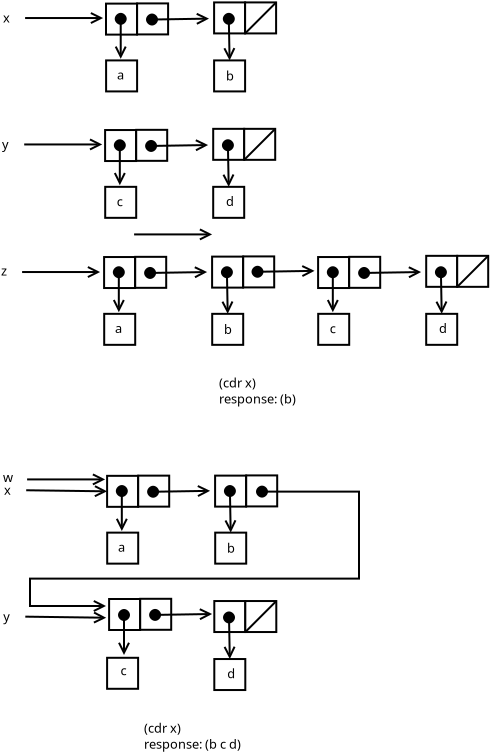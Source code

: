 <?xml version="1.0" encoding="UTF-8"?>
<dia:diagram xmlns:dia="http://www.lysator.liu.se/~alla/dia/">
  <dia:layer name="Background" visible="true" active="true">
    <dia:object type="Standard - Box" version="0" id="O0">
      <dia:attribute name="obj_pos">
        <dia:point val="16.155,41.259"/>
      </dia:attribute>
      <dia:attribute name="obj_bb">
        <dia:rectangle val="16.105,41.209;17.755,42.859"/>
      </dia:attribute>
      <dia:attribute name="elem_corner">
        <dia:point val="16.155,41.259"/>
      </dia:attribute>
      <dia:attribute name="elem_width">
        <dia:real val="1.55"/>
      </dia:attribute>
      <dia:attribute name="elem_height">
        <dia:real val="1.55"/>
      </dia:attribute>
      <dia:attribute name="border_width">
        <dia:real val="0.1"/>
      </dia:attribute>
      <dia:attribute name="show_background">
        <dia:boolean val="true"/>
      </dia:attribute>
    </dia:object>
    <dia:group>
      <dia:object type="Standard - Box" version="0" id="O1">
        <dia:attribute name="obj_pos">
          <dia:point val="21.555,32.15"/>
        </dia:attribute>
        <dia:attribute name="obj_bb">
          <dia:rectangle val="21.505,32.1;23.155,33.75"/>
        </dia:attribute>
        <dia:attribute name="elem_corner">
          <dia:point val="21.555,32.15"/>
        </dia:attribute>
        <dia:attribute name="elem_width">
          <dia:real val="1.55"/>
        </dia:attribute>
        <dia:attribute name="elem_height">
          <dia:real val="1.55"/>
        </dia:attribute>
        <dia:attribute name="border_width">
          <dia:real val="0.1"/>
        </dia:attribute>
        <dia:attribute name="show_background">
          <dia:boolean val="true"/>
        </dia:attribute>
      </dia:object>
      <dia:object type="Standard - Box" version="0" id="O2">
        <dia:attribute name="obj_pos">
          <dia:point val="23.11,32.14"/>
        </dia:attribute>
        <dia:attribute name="obj_bb">
          <dia:rectangle val="23.06,32.09;24.71,33.74"/>
        </dia:attribute>
        <dia:attribute name="elem_corner">
          <dia:point val="23.11,32.14"/>
        </dia:attribute>
        <dia:attribute name="elem_width">
          <dia:real val="1.55"/>
        </dia:attribute>
        <dia:attribute name="elem_height">
          <dia:real val="1.55"/>
        </dia:attribute>
        <dia:attribute name="border_width">
          <dia:real val="0.1"/>
        </dia:attribute>
        <dia:attribute name="show_background">
          <dia:boolean val="true"/>
        </dia:attribute>
      </dia:object>
    </dia:group>
    <dia:group>
      <dia:object type="Standard - Box" version="0" id="O3">
        <dia:attribute name="obj_pos">
          <dia:point val="21.405,21.2"/>
        </dia:attribute>
        <dia:attribute name="obj_bb">
          <dia:rectangle val="21.355,21.15;23.005,22.8"/>
        </dia:attribute>
        <dia:attribute name="elem_corner">
          <dia:point val="21.405,21.2"/>
        </dia:attribute>
        <dia:attribute name="elem_width">
          <dia:real val="1.55"/>
        </dia:attribute>
        <dia:attribute name="elem_height">
          <dia:real val="1.55"/>
        </dia:attribute>
        <dia:attribute name="border_width">
          <dia:real val="0.1"/>
        </dia:attribute>
        <dia:attribute name="show_background">
          <dia:boolean val="true"/>
        </dia:attribute>
      </dia:object>
      <dia:object type="Standard - Box" version="0" id="O4">
        <dia:attribute name="obj_pos">
          <dia:point val="22.96,21.19"/>
        </dia:attribute>
        <dia:attribute name="obj_bb">
          <dia:rectangle val="22.91,21.14;24.56,22.79"/>
        </dia:attribute>
        <dia:attribute name="elem_corner">
          <dia:point val="22.96,21.19"/>
        </dia:attribute>
        <dia:attribute name="elem_width">
          <dia:real val="1.55"/>
        </dia:attribute>
        <dia:attribute name="elem_height">
          <dia:real val="1.55"/>
        </dia:attribute>
        <dia:attribute name="border_width">
          <dia:real val="0.1"/>
        </dia:attribute>
        <dia:attribute name="show_background">
          <dia:boolean val="true"/>
        </dia:attribute>
      </dia:object>
    </dia:group>
    <dia:group>
      <dia:object type="Standard - Box" version="0" id="O5">
        <dia:attribute name="obj_pos">
          <dia:point val="16.1,8.55"/>
        </dia:attribute>
        <dia:attribute name="obj_bb">
          <dia:rectangle val="16.05,8.5;17.7,10.15"/>
        </dia:attribute>
        <dia:attribute name="elem_corner">
          <dia:point val="16.1,8.55"/>
        </dia:attribute>
        <dia:attribute name="elem_width">
          <dia:real val="1.55"/>
        </dia:attribute>
        <dia:attribute name="elem_height">
          <dia:real val="1.55"/>
        </dia:attribute>
        <dia:attribute name="border_width">
          <dia:real val="0.1"/>
        </dia:attribute>
        <dia:attribute name="show_background">
          <dia:boolean val="true"/>
        </dia:attribute>
      </dia:object>
      <dia:object type="Standard - Box" version="0" id="O6">
        <dia:attribute name="obj_pos">
          <dia:point val="17.655,8.54"/>
        </dia:attribute>
        <dia:attribute name="obj_bb">
          <dia:rectangle val="17.605,8.49;19.255,10.14"/>
        </dia:attribute>
        <dia:attribute name="elem_corner">
          <dia:point val="17.655,8.54"/>
        </dia:attribute>
        <dia:attribute name="elem_width">
          <dia:real val="1.55"/>
        </dia:attribute>
        <dia:attribute name="elem_height">
          <dia:real val="1.55"/>
        </dia:attribute>
        <dia:attribute name="border_width">
          <dia:real val="0.1"/>
        </dia:attribute>
        <dia:attribute name="show_background">
          <dia:boolean val="true"/>
        </dia:attribute>
      </dia:object>
    </dia:group>
    <dia:group>
      <dia:object type="Standard - Box" version="0" id="O7">
        <dia:attribute name="obj_pos">
          <dia:point val="21.505,8.49"/>
        </dia:attribute>
        <dia:attribute name="obj_bb">
          <dia:rectangle val="21.455,8.44;23.105,10.09"/>
        </dia:attribute>
        <dia:attribute name="elem_corner">
          <dia:point val="21.505,8.49"/>
        </dia:attribute>
        <dia:attribute name="elem_width">
          <dia:real val="1.55"/>
        </dia:attribute>
        <dia:attribute name="elem_height">
          <dia:real val="1.55"/>
        </dia:attribute>
        <dia:attribute name="border_width">
          <dia:real val="0.1"/>
        </dia:attribute>
        <dia:attribute name="show_background">
          <dia:boolean val="true"/>
        </dia:attribute>
      </dia:object>
      <dia:object type="Standard - Box" version="0" id="O8">
        <dia:attribute name="obj_pos">
          <dia:point val="23.055,8.49"/>
        </dia:attribute>
        <dia:attribute name="obj_bb">
          <dia:rectangle val="23.005,8.44;24.655,10.09"/>
        </dia:attribute>
        <dia:attribute name="elem_corner">
          <dia:point val="23.055,8.49"/>
        </dia:attribute>
        <dia:attribute name="elem_width">
          <dia:real val="1.55"/>
        </dia:attribute>
        <dia:attribute name="elem_height">
          <dia:real val="1.55"/>
        </dia:attribute>
        <dia:attribute name="border_width">
          <dia:real val="0.1"/>
        </dia:attribute>
        <dia:attribute name="show_background">
          <dia:boolean val="true"/>
        </dia:attribute>
      </dia:object>
      <dia:object type="Standard - Line" version="0" id="O9">
        <dia:attribute name="obj_pos">
          <dia:point val="23.055,10.04"/>
        </dia:attribute>
        <dia:attribute name="obj_bb">
          <dia:rectangle val="22.984,8.419;24.676,10.111"/>
        </dia:attribute>
        <dia:attribute name="conn_endpoints">
          <dia:point val="23.055,10.04"/>
          <dia:point val="24.605,8.49"/>
        </dia:attribute>
        <dia:attribute name="numcp">
          <dia:int val="1"/>
        </dia:attribute>
        <dia:attribute name="line_width">
          <dia:real val="0.1"/>
        </dia:attribute>
        <dia:connections>
          <dia:connection handle="0" to="O7" connection="7"/>
          <dia:connection handle="1" to="O8" connection="2"/>
        </dia:connections>
      </dia:object>
    </dia:group>
    <dia:object type="Standard - Line" version="0" id="O10">
      <dia:attribute name="obj_pos">
        <dia:point val="12.055,9.271"/>
      </dia:attribute>
      <dia:attribute name="obj_bb">
        <dia:rectangle val="12.005,8.94;16.067,9.602"/>
      </dia:attribute>
      <dia:attribute name="conn_endpoints">
        <dia:point val="12.055,9.271"/>
        <dia:point val="15.955,9.271"/>
      </dia:attribute>
      <dia:attribute name="numcp">
        <dia:int val="1"/>
      </dia:attribute>
      <dia:attribute name="line_width">
        <dia:real val="0.1"/>
      </dia:attribute>
      <dia:attribute name="end_arrow">
        <dia:enum val="1"/>
      </dia:attribute>
      <dia:attribute name="end_arrow_length">
        <dia:real val="0.5"/>
      </dia:attribute>
      <dia:attribute name="end_arrow_width">
        <dia:real val="0.5"/>
      </dia:attribute>
    </dia:object>
    <dia:object type="Standard - Text" version="1" id="O11">
      <dia:attribute name="obj_pos">
        <dia:point val="10.95,9.5"/>
      </dia:attribute>
      <dia:attribute name="obj_bb">
        <dia:rectangle val="10.95,8.905;11.33,9.65"/>
      </dia:attribute>
      <dia:attribute name="text">
        <dia:composite type="text">
          <dia:attribute name="string">
            <dia:string>#x#</dia:string>
          </dia:attribute>
          <dia:attribute name="font">
            <dia:font family="sans" style="0" name="Helvetica"/>
          </dia:attribute>
          <dia:attribute name="height">
            <dia:real val="0.8"/>
          </dia:attribute>
          <dia:attribute name="pos">
            <dia:point val="10.95,9.5"/>
          </dia:attribute>
          <dia:attribute name="color">
            <dia:color val="#000000"/>
          </dia:attribute>
          <dia:attribute name="alignment">
            <dia:enum val="0"/>
          </dia:attribute>
        </dia:composite>
      </dia:attribute>
      <dia:attribute name="valign">
        <dia:enum val="3"/>
      </dia:attribute>
    </dia:object>
    <dia:object type="Standard - Line" version="0" id="O12">
      <dia:attribute name="obj_pos">
        <dia:point val="18.15,9.35"/>
      </dia:attribute>
      <dia:attribute name="obj_bb">
        <dia:rectangle val="18.079,8.978;21.362,9.667"/>
      </dia:attribute>
      <dia:attribute name="conn_endpoints">
        <dia:point val="18.15,9.35"/>
        <dia:point val="21.25,9.3"/>
      </dia:attribute>
      <dia:attribute name="numcp">
        <dia:int val="1"/>
      </dia:attribute>
      <dia:attribute name="line_width">
        <dia:real val="0.1"/>
      </dia:attribute>
      <dia:attribute name="start_arrow">
        <dia:enum val="8"/>
      </dia:attribute>
      <dia:attribute name="start_arrow_length">
        <dia:real val="0.5"/>
      </dia:attribute>
      <dia:attribute name="start_arrow_width">
        <dia:real val="0.5"/>
      </dia:attribute>
      <dia:attribute name="end_arrow">
        <dia:enum val="1"/>
      </dia:attribute>
      <dia:attribute name="end_arrow_length">
        <dia:real val="0.5"/>
      </dia:attribute>
      <dia:attribute name="end_arrow_width">
        <dia:real val="0.5"/>
      </dia:attribute>
    </dia:object>
    <dia:object type="Standard - Box" version="0" id="O13">
      <dia:attribute name="obj_pos">
        <dia:point val="21.505,11.39"/>
      </dia:attribute>
      <dia:attribute name="obj_bb">
        <dia:rectangle val="21.455,11.34;23.105,12.99"/>
      </dia:attribute>
      <dia:attribute name="elem_corner">
        <dia:point val="21.505,11.39"/>
      </dia:attribute>
      <dia:attribute name="elem_width">
        <dia:real val="1.55"/>
      </dia:attribute>
      <dia:attribute name="elem_height">
        <dia:real val="1.55"/>
      </dia:attribute>
      <dia:attribute name="border_width">
        <dia:real val="0.1"/>
      </dia:attribute>
      <dia:attribute name="show_background">
        <dia:boolean val="true"/>
      </dia:attribute>
    </dia:object>
    <dia:object type="Standard - Line" version="0" id="O14">
      <dia:attribute name="obj_pos">
        <dia:point val="22.236,9.061"/>
      </dia:attribute>
      <dia:attribute name="obj_bb">
        <dia:rectangle val="21.92,8.99;22.6,11.502"/>
      </dia:attribute>
      <dia:attribute name="conn_endpoints">
        <dia:point val="22.236,9.061"/>
        <dia:point val="22.28,11.39"/>
      </dia:attribute>
      <dia:attribute name="numcp">
        <dia:int val="1"/>
      </dia:attribute>
      <dia:attribute name="line_width">
        <dia:real val="0.1"/>
      </dia:attribute>
      <dia:attribute name="start_arrow">
        <dia:enum val="8"/>
      </dia:attribute>
      <dia:attribute name="start_arrow_length">
        <dia:real val="0.5"/>
      </dia:attribute>
      <dia:attribute name="start_arrow_width">
        <dia:real val="0.5"/>
      </dia:attribute>
      <dia:attribute name="end_arrow">
        <dia:enum val="1"/>
      </dia:attribute>
      <dia:attribute name="end_arrow_length">
        <dia:real val="0.5"/>
      </dia:attribute>
      <dia:attribute name="end_arrow_width">
        <dia:real val="0.5"/>
      </dia:attribute>
      <dia:connections>
        <dia:connection handle="1" to="O13" connection="1"/>
      </dia:connections>
    </dia:object>
    <dia:object type="Standard - Text" version="1" id="O15">
      <dia:attribute name="obj_pos">
        <dia:point val="22.1,12.4"/>
      </dia:attribute>
      <dia:attribute name="obj_bb">
        <dia:rectangle val="22.1,11.805;22.508,12.55"/>
      </dia:attribute>
      <dia:attribute name="text">
        <dia:composite type="text">
          <dia:attribute name="string">
            <dia:string>#b#</dia:string>
          </dia:attribute>
          <dia:attribute name="font">
            <dia:font family="sans" style="0" name="Helvetica"/>
          </dia:attribute>
          <dia:attribute name="height">
            <dia:real val="0.8"/>
          </dia:attribute>
          <dia:attribute name="pos">
            <dia:point val="22.1,12.4"/>
          </dia:attribute>
          <dia:attribute name="color">
            <dia:color val="#000000"/>
          </dia:attribute>
          <dia:attribute name="alignment">
            <dia:enum val="0"/>
          </dia:attribute>
        </dia:composite>
      </dia:attribute>
      <dia:attribute name="valign">
        <dia:enum val="3"/>
      </dia:attribute>
    </dia:object>
    <dia:group>
      <dia:object type="Standard - Box" version="0" id="O16">
        <dia:attribute name="obj_pos">
          <dia:point val="16.105,11.39"/>
        </dia:attribute>
        <dia:attribute name="obj_bb">
          <dia:rectangle val="16.055,11.34;17.705,12.99"/>
        </dia:attribute>
        <dia:attribute name="elem_corner">
          <dia:point val="16.105,11.39"/>
        </dia:attribute>
        <dia:attribute name="elem_width">
          <dia:real val="1.55"/>
        </dia:attribute>
        <dia:attribute name="elem_height">
          <dia:real val="1.55"/>
        </dia:attribute>
        <dia:attribute name="border_width">
          <dia:real val="0.1"/>
        </dia:attribute>
        <dia:attribute name="show_background">
          <dia:boolean val="true"/>
        </dia:attribute>
      </dia:object>
      <dia:object type="Standard - Line" version="0" id="O17">
        <dia:attribute name="obj_pos">
          <dia:point val="16.836,9.061"/>
        </dia:attribute>
        <dia:attribute name="obj_bb">
          <dia:rectangle val="16.505,8.99;17.167,11.422"/>
        </dia:attribute>
        <dia:attribute name="conn_endpoints">
          <dia:point val="16.836,9.061"/>
          <dia:point val="16.836,11.311"/>
        </dia:attribute>
        <dia:attribute name="numcp">
          <dia:int val="1"/>
        </dia:attribute>
        <dia:attribute name="line_width">
          <dia:real val="0.1"/>
        </dia:attribute>
        <dia:attribute name="start_arrow">
          <dia:enum val="8"/>
        </dia:attribute>
        <dia:attribute name="start_arrow_length">
          <dia:real val="0.5"/>
        </dia:attribute>
        <dia:attribute name="start_arrow_width">
          <dia:real val="0.5"/>
        </dia:attribute>
        <dia:attribute name="end_arrow">
          <dia:enum val="1"/>
        </dia:attribute>
        <dia:attribute name="end_arrow_length">
          <dia:real val="0.5"/>
        </dia:attribute>
        <dia:attribute name="end_arrow_width">
          <dia:real val="0.5"/>
        </dia:attribute>
      </dia:object>
    </dia:group>
    <dia:object type="Standard - Text" version="1" id="O18">
      <dia:attribute name="obj_pos">
        <dia:point val="16.65,12.35"/>
      </dia:attribute>
      <dia:attribute name="obj_bb">
        <dia:rectangle val="16.65,11.755;17.043,12.5"/>
      </dia:attribute>
      <dia:attribute name="text">
        <dia:composite type="text">
          <dia:attribute name="string">
            <dia:string>#a#</dia:string>
          </dia:attribute>
          <dia:attribute name="font">
            <dia:font family="sans" style="0" name="Helvetica"/>
          </dia:attribute>
          <dia:attribute name="height">
            <dia:real val="0.8"/>
          </dia:attribute>
          <dia:attribute name="pos">
            <dia:point val="16.65,12.35"/>
          </dia:attribute>
          <dia:attribute name="color">
            <dia:color val="#000000"/>
          </dia:attribute>
          <dia:attribute name="alignment">
            <dia:enum val="0"/>
          </dia:attribute>
        </dia:composite>
      </dia:attribute>
      <dia:attribute name="valign">
        <dia:enum val="3"/>
      </dia:attribute>
    </dia:object>
    <dia:group>
      <dia:object type="Standard - Box" version="0" id="O19">
        <dia:attribute name="obj_pos">
          <dia:point val="16.055,14.871"/>
        </dia:attribute>
        <dia:attribute name="obj_bb">
          <dia:rectangle val="16.005,14.821;17.655,16.471"/>
        </dia:attribute>
        <dia:attribute name="elem_corner">
          <dia:point val="16.055,14.871"/>
        </dia:attribute>
        <dia:attribute name="elem_width">
          <dia:real val="1.55"/>
        </dia:attribute>
        <dia:attribute name="elem_height">
          <dia:real val="1.55"/>
        </dia:attribute>
        <dia:attribute name="border_width">
          <dia:real val="0.1"/>
        </dia:attribute>
        <dia:attribute name="show_background">
          <dia:boolean val="true"/>
        </dia:attribute>
      </dia:object>
      <dia:object type="Standard - Box" version="0" id="O20">
        <dia:attribute name="obj_pos">
          <dia:point val="17.61,14.861"/>
        </dia:attribute>
        <dia:attribute name="obj_bb">
          <dia:rectangle val="17.56,14.811;19.21,16.461"/>
        </dia:attribute>
        <dia:attribute name="elem_corner">
          <dia:point val="17.61,14.861"/>
        </dia:attribute>
        <dia:attribute name="elem_width">
          <dia:real val="1.55"/>
        </dia:attribute>
        <dia:attribute name="elem_height">
          <dia:real val="1.55"/>
        </dia:attribute>
        <dia:attribute name="border_width">
          <dia:real val="0.1"/>
        </dia:attribute>
        <dia:attribute name="show_background">
          <dia:boolean val="true"/>
        </dia:attribute>
      </dia:object>
    </dia:group>
    <dia:group>
      <dia:object type="Standard - Box" version="0" id="O21">
        <dia:attribute name="obj_pos">
          <dia:point val="21.46,14.811"/>
        </dia:attribute>
        <dia:attribute name="obj_bb">
          <dia:rectangle val="21.41,14.761;23.06,16.411"/>
        </dia:attribute>
        <dia:attribute name="elem_corner">
          <dia:point val="21.46,14.811"/>
        </dia:attribute>
        <dia:attribute name="elem_width">
          <dia:real val="1.55"/>
        </dia:attribute>
        <dia:attribute name="elem_height">
          <dia:real val="1.55"/>
        </dia:attribute>
        <dia:attribute name="border_width">
          <dia:real val="0.1"/>
        </dia:attribute>
        <dia:attribute name="show_background">
          <dia:boolean val="true"/>
        </dia:attribute>
      </dia:object>
      <dia:object type="Standard - Box" version="0" id="O22">
        <dia:attribute name="obj_pos">
          <dia:point val="23.01,14.811"/>
        </dia:attribute>
        <dia:attribute name="obj_bb">
          <dia:rectangle val="22.96,14.761;24.61,16.411"/>
        </dia:attribute>
        <dia:attribute name="elem_corner">
          <dia:point val="23.01,14.811"/>
        </dia:attribute>
        <dia:attribute name="elem_width">
          <dia:real val="1.55"/>
        </dia:attribute>
        <dia:attribute name="elem_height">
          <dia:real val="1.55"/>
        </dia:attribute>
        <dia:attribute name="border_width">
          <dia:real val="0.1"/>
        </dia:attribute>
        <dia:attribute name="show_background">
          <dia:boolean val="true"/>
        </dia:attribute>
      </dia:object>
      <dia:object type="Standard - Line" version="0" id="O23">
        <dia:attribute name="obj_pos">
          <dia:point val="23.01,16.361"/>
        </dia:attribute>
        <dia:attribute name="obj_bb">
          <dia:rectangle val="22.939,14.74;24.631,16.431"/>
        </dia:attribute>
        <dia:attribute name="conn_endpoints">
          <dia:point val="23.01,16.361"/>
          <dia:point val="24.56,14.811"/>
        </dia:attribute>
        <dia:attribute name="numcp">
          <dia:int val="1"/>
        </dia:attribute>
        <dia:attribute name="line_width">
          <dia:real val="0.1"/>
        </dia:attribute>
        <dia:connections>
          <dia:connection handle="0" to="O21" connection="7"/>
          <dia:connection handle="1" to="O22" connection="2"/>
        </dia:connections>
      </dia:object>
    </dia:group>
    <dia:object type="Standard - Line" version="0" id="O24">
      <dia:attribute name="obj_pos">
        <dia:point val="12.01,15.592"/>
      </dia:attribute>
      <dia:attribute name="obj_bb">
        <dia:rectangle val="11.96,15.261;16.022,15.922"/>
      </dia:attribute>
      <dia:attribute name="conn_endpoints">
        <dia:point val="12.01,15.592"/>
        <dia:point val="15.91,15.592"/>
      </dia:attribute>
      <dia:attribute name="numcp">
        <dia:int val="1"/>
      </dia:attribute>
      <dia:attribute name="line_width">
        <dia:real val="0.1"/>
      </dia:attribute>
      <dia:attribute name="end_arrow">
        <dia:enum val="1"/>
      </dia:attribute>
      <dia:attribute name="end_arrow_length">
        <dia:real val="0.5"/>
      </dia:attribute>
      <dia:attribute name="end_arrow_width">
        <dia:real val="0.5"/>
      </dia:attribute>
    </dia:object>
    <dia:object type="Standard - Text" version="1" id="O25">
      <dia:attribute name="obj_pos">
        <dia:point val="10.905,15.821"/>
      </dia:attribute>
      <dia:attribute name="obj_bb">
        <dia:rectangle val="10.905,15.207;11.304,16.008"/>
      </dia:attribute>
      <dia:attribute name="text">
        <dia:composite type="text">
          <dia:attribute name="string">
            <dia:string>#y#</dia:string>
          </dia:attribute>
          <dia:attribute name="font">
            <dia:font family="sans" style="0" name="Helvetica"/>
          </dia:attribute>
          <dia:attribute name="height">
            <dia:real val="0.8"/>
          </dia:attribute>
          <dia:attribute name="pos">
            <dia:point val="10.905,15.821"/>
          </dia:attribute>
          <dia:attribute name="color">
            <dia:color val="#000000"/>
          </dia:attribute>
          <dia:attribute name="alignment">
            <dia:enum val="0"/>
          </dia:attribute>
        </dia:composite>
      </dia:attribute>
      <dia:attribute name="valign">
        <dia:enum val="3"/>
      </dia:attribute>
    </dia:object>
    <dia:object type="Standard - Line" version="0" id="O26">
      <dia:attribute name="obj_pos">
        <dia:point val="18.105,15.671"/>
      </dia:attribute>
      <dia:attribute name="obj_bb">
        <dia:rectangle val="18.034,15.299;21.317,15.987"/>
      </dia:attribute>
      <dia:attribute name="conn_endpoints">
        <dia:point val="18.105,15.671"/>
        <dia:point val="21.205,15.621"/>
      </dia:attribute>
      <dia:attribute name="numcp">
        <dia:int val="1"/>
      </dia:attribute>
      <dia:attribute name="line_width">
        <dia:real val="0.1"/>
      </dia:attribute>
      <dia:attribute name="start_arrow">
        <dia:enum val="8"/>
      </dia:attribute>
      <dia:attribute name="start_arrow_length">
        <dia:real val="0.5"/>
      </dia:attribute>
      <dia:attribute name="start_arrow_width">
        <dia:real val="0.5"/>
      </dia:attribute>
      <dia:attribute name="end_arrow">
        <dia:enum val="1"/>
      </dia:attribute>
      <dia:attribute name="end_arrow_length">
        <dia:real val="0.5"/>
      </dia:attribute>
      <dia:attribute name="end_arrow_width">
        <dia:real val="0.5"/>
      </dia:attribute>
    </dia:object>
    <dia:object type="Standard - Box" version="0" id="O27">
      <dia:attribute name="obj_pos">
        <dia:point val="21.46,17.711"/>
      </dia:attribute>
      <dia:attribute name="obj_bb">
        <dia:rectangle val="21.41,17.661;23.06,19.311"/>
      </dia:attribute>
      <dia:attribute name="elem_corner">
        <dia:point val="21.46,17.711"/>
      </dia:attribute>
      <dia:attribute name="elem_width">
        <dia:real val="1.55"/>
      </dia:attribute>
      <dia:attribute name="elem_height">
        <dia:real val="1.55"/>
      </dia:attribute>
      <dia:attribute name="border_width">
        <dia:real val="0.1"/>
      </dia:attribute>
      <dia:attribute name="show_background">
        <dia:boolean val="true"/>
      </dia:attribute>
    </dia:object>
    <dia:object type="Standard - Line" version="0" id="O28">
      <dia:attribute name="obj_pos">
        <dia:point val="22.191,15.381"/>
      </dia:attribute>
      <dia:attribute name="obj_bb">
        <dia:rectangle val="21.875,15.311;22.555,17.823"/>
      </dia:attribute>
      <dia:attribute name="conn_endpoints">
        <dia:point val="22.191,15.381"/>
        <dia:point val="22.235,17.711"/>
      </dia:attribute>
      <dia:attribute name="numcp">
        <dia:int val="1"/>
      </dia:attribute>
      <dia:attribute name="line_width">
        <dia:real val="0.1"/>
      </dia:attribute>
      <dia:attribute name="start_arrow">
        <dia:enum val="8"/>
      </dia:attribute>
      <dia:attribute name="start_arrow_length">
        <dia:real val="0.5"/>
      </dia:attribute>
      <dia:attribute name="start_arrow_width">
        <dia:real val="0.5"/>
      </dia:attribute>
      <dia:attribute name="end_arrow">
        <dia:enum val="1"/>
      </dia:attribute>
      <dia:attribute name="end_arrow_length">
        <dia:real val="0.5"/>
      </dia:attribute>
      <dia:attribute name="end_arrow_width">
        <dia:real val="0.5"/>
      </dia:attribute>
      <dia:connections>
        <dia:connection handle="1" to="O27" connection="1"/>
      </dia:connections>
    </dia:object>
    <dia:object type="Standard - Text" version="1" id="O29">
      <dia:attribute name="obj_pos">
        <dia:point val="22.105,18.671"/>
      </dia:attribute>
      <dia:attribute name="obj_bb">
        <dia:rectangle val="22.105,18.076;22.512,18.821"/>
      </dia:attribute>
      <dia:attribute name="text">
        <dia:composite type="text">
          <dia:attribute name="string">
            <dia:string>#d#</dia:string>
          </dia:attribute>
          <dia:attribute name="font">
            <dia:font family="sans" style="0" name="Helvetica"/>
          </dia:attribute>
          <dia:attribute name="height">
            <dia:real val="0.8"/>
          </dia:attribute>
          <dia:attribute name="pos">
            <dia:point val="22.105,18.671"/>
          </dia:attribute>
          <dia:attribute name="color">
            <dia:color val="#000000"/>
          </dia:attribute>
          <dia:attribute name="alignment">
            <dia:enum val="0"/>
          </dia:attribute>
        </dia:composite>
      </dia:attribute>
      <dia:attribute name="valign">
        <dia:enum val="3"/>
      </dia:attribute>
    </dia:object>
    <dia:group>
      <dia:object type="Standard - Box" version="0" id="O30">
        <dia:attribute name="obj_pos">
          <dia:point val="16.06,17.711"/>
        </dia:attribute>
        <dia:attribute name="obj_bb">
          <dia:rectangle val="16.01,17.661;17.66,19.311"/>
        </dia:attribute>
        <dia:attribute name="elem_corner">
          <dia:point val="16.06,17.711"/>
        </dia:attribute>
        <dia:attribute name="elem_width">
          <dia:real val="1.55"/>
        </dia:attribute>
        <dia:attribute name="elem_height">
          <dia:real val="1.55"/>
        </dia:attribute>
        <dia:attribute name="border_width">
          <dia:real val="0.1"/>
        </dia:attribute>
        <dia:attribute name="show_background">
          <dia:boolean val="true"/>
        </dia:attribute>
      </dia:object>
      <dia:object type="Standard - Line" version="0" id="O31">
        <dia:attribute name="obj_pos">
          <dia:point val="16.791,15.381"/>
        </dia:attribute>
        <dia:attribute name="obj_bb">
          <dia:rectangle val="16.46,15.311;17.122,17.743"/>
        </dia:attribute>
        <dia:attribute name="conn_endpoints">
          <dia:point val="16.791,15.381"/>
          <dia:point val="16.791,17.631"/>
        </dia:attribute>
        <dia:attribute name="numcp">
          <dia:int val="1"/>
        </dia:attribute>
        <dia:attribute name="line_width">
          <dia:real val="0.1"/>
        </dia:attribute>
        <dia:attribute name="start_arrow">
          <dia:enum val="8"/>
        </dia:attribute>
        <dia:attribute name="start_arrow_length">
          <dia:real val="0.5"/>
        </dia:attribute>
        <dia:attribute name="start_arrow_width">
          <dia:real val="0.5"/>
        </dia:attribute>
        <dia:attribute name="end_arrow">
          <dia:enum val="1"/>
        </dia:attribute>
        <dia:attribute name="end_arrow_length">
          <dia:real val="0.5"/>
        </dia:attribute>
        <dia:attribute name="end_arrow_width">
          <dia:real val="0.5"/>
        </dia:attribute>
      </dia:object>
    </dia:group>
    <dia:object type="Standard - Text" version="1" id="O32">
      <dia:attribute name="obj_pos">
        <dia:point val="16.635,18.686"/>
      </dia:attribute>
      <dia:attribute name="obj_bb">
        <dia:rectangle val="16.635,18.091;16.988,18.836"/>
      </dia:attribute>
      <dia:attribute name="text">
        <dia:composite type="text">
          <dia:attribute name="string">
            <dia:string>#c#</dia:string>
          </dia:attribute>
          <dia:attribute name="font">
            <dia:font family="sans" style="0" name="Helvetica"/>
          </dia:attribute>
          <dia:attribute name="height">
            <dia:real val="0.8"/>
          </dia:attribute>
          <dia:attribute name="pos">
            <dia:point val="16.635,18.686"/>
          </dia:attribute>
          <dia:attribute name="color">
            <dia:color val="#000000"/>
          </dia:attribute>
          <dia:attribute name="alignment">
            <dia:enum val="0"/>
          </dia:attribute>
        </dia:composite>
      </dia:attribute>
      <dia:attribute name="valign">
        <dia:enum val="3"/>
      </dia:attribute>
      <dia:connections>
        <dia:connection handle="0" to="O30" connection="8"/>
      </dia:connections>
    </dia:object>
    <dia:object type="Standard - Line" version="0" id="O33">
      <dia:attribute name="obj_pos">
        <dia:point val="11.905,21.971"/>
      </dia:attribute>
      <dia:attribute name="obj_bb">
        <dia:rectangle val="11.855,21.64;15.917,22.302"/>
      </dia:attribute>
      <dia:attribute name="conn_endpoints">
        <dia:point val="11.905,21.971"/>
        <dia:point val="15.805,21.971"/>
      </dia:attribute>
      <dia:attribute name="numcp">
        <dia:int val="1"/>
      </dia:attribute>
      <dia:attribute name="line_width">
        <dia:real val="0.1"/>
      </dia:attribute>
      <dia:attribute name="end_arrow">
        <dia:enum val="1"/>
      </dia:attribute>
      <dia:attribute name="end_arrow_length">
        <dia:real val="0.5"/>
      </dia:attribute>
      <dia:attribute name="end_arrow_width">
        <dia:real val="0.5"/>
      </dia:attribute>
    </dia:object>
    <dia:object type="Standard - Text" version="1" id="O34">
      <dia:attribute name="obj_pos">
        <dia:point val="10.85,22.15"/>
      </dia:attribute>
      <dia:attribute name="obj_bb">
        <dia:rectangle val="10.85,21.555;11.185,22.3"/>
      </dia:attribute>
      <dia:attribute name="text">
        <dia:composite type="text">
          <dia:attribute name="string">
            <dia:string>#z#</dia:string>
          </dia:attribute>
          <dia:attribute name="font">
            <dia:font family="sans" style="0" name="Helvetica"/>
          </dia:attribute>
          <dia:attribute name="height">
            <dia:real val="0.8"/>
          </dia:attribute>
          <dia:attribute name="pos">
            <dia:point val="10.85,22.15"/>
          </dia:attribute>
          <dia:attribute name="color">
            <dia:color val="#000000"/>
          </dia:attribute>
          <dia:attribute name="alignment">
            <dia:enum val="0"/>
          </dia:attribute>
        </dia:composite>
      </dia:attribute>
      <dia:attribute name="valign">
        <dia:enum val="3"/>
      </dia:attribute>
    </dia:object>
    <dia:group>
      <dia:object type="Standard - Box" version="0" id="O35">
        <dia:attribute name="obj_pos">
          <dia:point val="16.005,21.221"/>
        </dia:attribute>
        <dia:attribute name="obj_bb">
          <dia:rectangle val="15.955,21.171;17.605,22.821"/>
        </dia:attribute>
        <dia:attribute name="elem_corner">
          <dia:point val="16.005,21.221"/>
        </dia:attribute>
        <dia:attribute name="elem_width">
          <dia:real val="1.55"/>
        </dia:attribute>
        <dia:attribute name="elem_height">
          <dia:real val="1.55"/>
        </dia:attribute>
        <dia:attribute name="border_width">
          <dia:real val="0.1"/>
        </dia:attribute>
        <dia:attribute name="show_background">
          <dia:boolean val="true"/>
        </dia:attribute>
      </dia:object>
      <dia:object type="Standard - Box" version="0" id="O36">
        <dia:attribute name="obj_pos">
          <dia:point val="17.56,21.211"/>
        </dia:attribute>
        <dia:attribute name="obj_bb">
          <dia:rectangle val="17.51,21.161;19.16,22.811"/>
        </dia:attribute>
        <dia:attribute name="elem_corner">
          <dia:point val="17.56,21.211"/>
        </dia:attribute>
        <dia:attribute name="elem_width">
          <dia:real val="1.55"/>
        </dia:attribute>
        <dia:attribute name="elem_height">
          <dia:real val="1.55"/>
        </dia:attribute>
        <dia:attribute name="border_width">
          <dia:real val="0.1"/>
        </dia:attribute>
        <dia:attribute name="show_background">
          <dia:boolean val="true"/>
        </dia:attribute>
      </dia:object>
    </dia:group>
    <dia:object type="Standard - Line" version="0" id="O37">
      <dia:attribute name="obj_pos">
        <dia:point val="18.055,22.021"/>
      </dia:attribute>
      <dia:attribute name="obj_bb">
        <dia:rectangle val="17.984,21.649;21.267,22.337"/>
      </dia:attribute>
      <dia:attribute name="conn_endpoints">
        <dia:point val="18.055,22.021"/>
        <dia:point val="21.155,21.971"/>
      </dia:attribute>
      <dia:attribute name="numcp">
        <dia:int val="1"/>
      </dia:attribute>
      <dia:attribute name="line_width">
        <dia:real val="0.1"/>
      </dia:attribute>
      <dia:attribute name="start_arrow">
        <dia:enum val="8"/>
      </dia:attribute>
      <dia:attribute name="start_arrow_length">
        <dia:real val="0.5"/>
      </dia:attribute>
      <dia:attribute name="start_arrow_width">
        <dia:real val="0.5"/>
      </dia:attribute>
      <dia:attribute name="end_arrow">
        <dia:enum val="1"/>
      </dia:attribute>
      <dia:attribute name="end_arrow_length">
        <dia:real val="0.5"/>
      </dia:attribute>
      <dia:attribute name="end_arrow_width">
        <dia:real val="0.5"/>
      </dia:attribute>
    </dia:object>
    <dia:object type="Standard - Box" version="0" id="O38">
      <dia:attribute name="obj_pos">
        <dia:point val="21.41,24.061"/>
      </dia:attribute>
      <dia:attribute name="obj_bb">
        <dia:rectangle val="21.36,24.011;23.01,25.661"/>
      </dia:attribute>
      <dia:attribute name="elem_corner">
        <dia:point val="21.41,24.061"/>
      </dia:attribute>
      <dia:attribute name="elem_width">
        <dia:real val="1.55"/>
      </dia:attribute>
      <dia:attribute name="elem_height">
        <dia:real val="1.55"/>
      </dia:attribute>
      <dia:attribute name="border_width">
        <dia:real val="0.1"/>
      </dia:attribute>
      <dia:attribute name="show_background">
        <dia:boolean val="true"/>
      </dia:attribute>
    </dia:object>
    <dia:object type="Standard - Line" version="0" id="O39">
      <dia:attribute name="obj_pos">
        <dia:point val="22.141,21.731"/>
      </dia:attribute>
      <dia:attribute name="obj_bb">
        <dia:rectangle val="21.825,21.661;22.505,24.172"/>
      </dia:attribute>
      <dia:attribute name="conn_endpoints">
        <dia:point val="22.141,21.731"/>
        <dia:point val="22.185,24.061"/>
      </dia:attribute>
      <dia:attribute name="numcp">
        <dia:int val="1"/>
      </dia:attribute>
      <dia:attribute name="line_width">
        <dia:real val="0.1"/>
      </dia:attribute>
      <dia:attribute name="start_arrow">
        <dia:enum val="8"/>
      </dia:attribute>
      <dia:attribute name="start_arrow_length">
        <dia:real val="0.5"/>
      </dia:attribute>
      <dia:attribute name="start_arrow_width">
        <dia:real val="0.5"/>
      </dia:attribute>
      <dia:attribute name="end_arrow">
        <dia:enum val="1"/>
      </dia:attribute>
      <dia:attribute name="end_arrow_length">
        <dia:real val="0.5"/>
      </dia:attribute>
      <dia:attribute name="end_arrow_width">
        <dia:real val="0.5"/>
      </dia:attribute>
      <dia:connections>
        <dia:connection handle="1" to="O38" connection="1"/>
      </dia:connections>
    </dia:object>
    <dia:object type="Standard - Text" version="1" id="O40">
      <dia:attribute name="obj_pos">
        <dia:point val="22.005,25.071"/>
      </dia:attribute>
      <dia:attribute name="obj_bb">
        <dia:rectangle val="22.005,24.476;22.413,25.221"/>
      </dia:attribute>
      <dia:attribute name="text">
        <dia:composite type="text">
          <dia:attribute name="string">
            <dia:string>#b#</dia:string>
          </dia:attribute>
          <dia:attribute name="font">
            <dia:font family="sans" style="0" name="Helvetica"/>
          </dia:attribute>
          <dia:attribute name="height">
            <dia:real val="0.8"/>
          </dia:attribute>
          <dia:attribute name="pos">
            <dia:point val="22.005,25.071"/>
          </dia:attribute>
          <dia:attribute name="color">
            <dia:color val="#000000"/>
          </dia:attribute>
          <dia:attribute name="alignment">
            <dia:enum val="0"/>
          </dia:attribute>
        </dia:composite>
      </dia:attribute>
      <dia:attribute name="valign">
        <dia:enum val="3"/>
      </dia:attribute>
    </dia:object>
    <dia:group>
      <dia:object type="Standard - Box" version="0" id="O41">
        <dia:attribute name="obj_pos">
          <dia:point val="16.01,24.061"/>
        </dia:attribute>
        <dia:attribute name="obj_bb">
          <dia:rectangle val="15.96,24.011;17.61,25.661"/>
        </dia:attribute>
        <dia:attribute name="elem_corner">
          <dia:point val="16.01,24.061"/>
        </dia:attribute>
        <dia:attribute name="elem_width">
          <dia:real val="1.55"/>
        </dia:attribute>
        <dia:attribute name="elem_height">
          <dia:real val="1.55"/>
        </dia:attribute>
        <dia:attribute name="border_width">
          <dia:real val="0.1"/>
        </dia:attribute>
        <dia:attribute name="show_background">
          <dia:boolean val="true"/>
        </dia:attribute>
      </dia:object>
      <dia:object type="Standard - Line" version="0" id="O42">
        <dia:attribute name="obj_pos">
          <dia:point val="16.741,21.731"/>
        </dia:attribute>
        <dia:attribute name="obj_bb">
          <dia:rectangle val="16.41,21.661;17.072,24.093"/>
        </dia:attribute>
        <dia:attribute name="conn_endpoints">
          <dia:point val="16.741,21.731"/>
          <dia:point val="16.741,23.981"/>
        </dia:attribute>
        <dia:attribute name="numcp">
          <dia:int val="1"/>
        </dia:attribute>
        <dia:attribute name="line_width">
          <dia:real val="0.1"/>
        </dia:attribute>
        <dia:attribute name="start_arrow">
          <dia:enum val="8"/>
        </dia:attribute>
        <dia:attribute name="start_arrow_length">
          <dia:real val="0.5"/>
        </dia:attribute>
        <dia:attribute name="start_arrow_width">
          <dia:real val="0.5"/>
        </dia:attribute>
        <dia:attribute name="end_arrow">
          <dia:enum val="1"/>
        </dia:attribute>
        <dia:attribute name="end_arrow_length">
          <dia:real val="0.5"/>
        </dia:attribute>
        <dia:attribute name="end_arrow_width">
          <dia:real val="0.5"/>
        </dia:attribute>
      </dia:object>
    </dia:group>
    <dia:object type="Standard - Text" version="1" id="O43">
      <dia:attribute name="obj_pos">
        <dia:point val="16.555,25.021"/>
      </dia:attribute>
      <dia:attribute name="obj_bb">
        <dia:rectangle val="16.555,24.426;16.948,25.171"/>
      </dia:attribute>
      <dia:attribute name="text">
        <dia:composite type="text">
          <dia:attribute name="string">
            <dia:string>#a#</dia:string>
          </dia:attribute>
          <dia:attribute name="font">
            <dia:font family="sans" style="0" name="Helvetica"/>
          </dia:attribute>
          <dia:attribute name="height">
            <dia:real val="0.8"/>
          </dia:attribute>
          <dia:attribute name="pos">
            <dia:point val="16.555,25.021"/>
          </dia:attribute>
          <dia:attribute name="color">
            <dia:color val="#000000"/>
          </dia:attribute>
          <dia:attribute name="alignment">
            <dia:enum val="0"/>
          </dia:attribute>
        </dia:composite>
      </dia:attribute>
      <dia:attribute name="valign">
        <dia:enum val="3"/>
      </dia:attribute>
    </dia:object>
    <dia:group>
      <dia:object type="Standard - Box" version="0" id="O44">
        <dia:attribute name="obj_pos">
          <dia:point val="26.705,21.221"/>
        </dia:attribute>
        <dia:attribute name="obj_bb">
          <dia:rectangle val="26.655,21.171;28.305,22.821"/>
        </dia:attribute>
        <dia:attribute name="elem_corner">
          <dia:point val="26.705,21.221"/>
        </dia:attribute>
        <dia:attribute name="elem_width">
          <dia:real val="1.55"/>
        </dia:attribute>
        <dia:attribute name="elem_height">
          <dia:real val="1.55"/>
        </dia:attribute>
        <dia:attribute name="border_width">
          <dia:real val="0.1"/>
        </dia:attribute>
        <dia:attribute name="show_background">
          <dia:boolean val="true"/>
        </dia:attribute>
      </dia:object>
      <dia:object type="Standard - Box" version="0" id="O45">
        <dia:attribute name="obj_pos">
          <dia:point val="28.26,21.211"/>
        </dia:attribute>
        <dia:attribute name="obj_bb">
          <dia:rectangle val="28.21,21.161;29.86,22.811"/>
        </dia:attribute>
        <dia:attribute name="elem_corner">
          <dia:point val="28.26,21.211"/>
        </dia:attribute>
        <dia:attribute name="elem_width">
          <dia:real val="1.55"/>
        </dia:attribute>
        <dia:attribute name="elem_height">
          <dia:real val="1.55"/>
        </dia:attribute>
        <dia:attribute name="border_width">
          <dia:real val="0.1"/>
        </dia:attribute>
        <dia:attribute name="show_background">
          <dia:boolean val="true"/>
        </dia:attribute>
      </dia:object>
    </dia:group>
    <dia:group>
      <dia:object type="Standard - Box" version="0" id="O46">
        <dia:attribute name="obj_pos">
          <dia:point val="32.11,21.161"/>
        </dia:attribute>
        <dia:attribute name="obj_bb">
          <dia:rectangle val="32.06,21.111;33.71,22.761"/>
        </dia:attribute>
        <dia:attribute name="elem_corner">
          <dia:point val="32.11,21.161"/>
        </dia:attribute>
        <dia:attribute name="elem_width">
          <dia:real val="1.55"/>
        </dia:attribute>
        <dia:attribute name="elem_height">
          <dia:real val="1.55"/>
        </dia:attribute>
        <dia:attribute name="border_width">
          <dia:real val="0.1"/>
        </dia:attribute>
        <dia:attribute name="show_background">
          <dia:boolean val="true"/>
        </dia:attribute>
      </dia:object>
      <dia:object type="Standard - Box" version="0" id="O47">
        <dia:attribute name="obj_pos">
          <dia:point val="33.66,21.161"/>
        </dia:attribute>
        <dia:attribute name="obj_bb">
          <dia:rectangle val="33.61,21.111;35.26,22.761"/>
        </dia:attribute>
        <dia:attribute name="elem_corner">
          <dia:point val="33.66,21.161"/>
        </dia:attribute>
        <dia:attribute name="elem_width">
          <dia:real val="1.55"/>
        </dia:attribute>
        <dia:attribute name="elem_height">
          <dia:real val="1.55"/>
        </dia:attribute>
        <dia:attribute name="border_width">
          <dia:real val="0.1"/>
        </dia:attribute>
        <dia:attribute name="show_background">
          <dia:boolean val="true"/>
        </dia:attribute>
      </dia:object>
      <dia:object type="Standard - Line" version="0" id="O48">
        <dia:attribute name="obj_pos">
          <dia:point val="33.66,22.711"/>
        </dia:attribute>
        <dia:attribute name="obj_bb">
          <dia:rectangle val="33.589,21.09;35.281,22.781"/>
        </dia:attribute>
        <dia:attribute name="conn_endpoints">
          <dia:point val="33.66,22.711"/>
          <dia:point val="35.21,21.161"/>
        </dia:attribute>
        <dia:attribute name="numcp">
          <dia:int val="1"/>
        </dia:attribute>
        <dia:attribute name="line_width">
          <dia:real val="0.1"/>
        </dia:attribute>
        <dia:connections>
          <dia:connection handle="0" to="O46" connection="7"/>
          <dia:connection handle="1" to="O47" connection="2"/>
        </dia:connections>
      </dia:object>
    </dia:group>
    <dia:object type="Standard - Line" version="0" id="O49">
      <dia:attribute name="obj_pos">
        <dia:point val="28.755,22.021"/>
      </dia:attribute>
      <dia:attribute name="obj_bb">
        <dia:rectangle val="28.684,21.649;31.967,22.337"/>
      </dia:attribute>
      <dia:attribute name="conn_endpoints">
        <dia:point val="28.755,22.021"/>
        <dia:point val="31.855,21.971"/>
      </dia:attribute>
      <dia:attribute name="numcp">
        <dia:int val="1"/>
      </dia:attribute>
      <dia:attribute name="line_width">
        <dia:real val="0.1"/>
      </dia:attribute>
      <dia:attribute name="start_arrow">
        <dia:enum val="8"/>
      </dia:attribute>
      <dia:attribute name="start_arrow_length">
        <dia:real val="0.5"/>
      </dia:attribute>
      <dia:attribute name="start_arrow_width">
        <dia:real val="0.5"/>
      </dia:attribute>
      <dia:attribute name="end_arrow">
        <dia:enum val="1"/>
      </dia:attribute>
      <dia:attribute name="end_arrow_length">
        <dia:real val="0.5"/>
      </dia:attribute>
      <dia:attribute name="end_arrow_width">
        <dia:real val="0.5"/>
      </dia:attribute>
    </dia:object>
    <dia:object type="Standard - Box" version="0" id="O50">
      <dia:attribute name="obj_pos">
        <dia:point val="32.11,24.061"/>
      </dia:attribute>
      <dia:attribute name="obj_bb">
        <dia:rectangle val="32.06,24.011;33.71,25.661"/>
      </dia:attribute>
      <dia:attribute name="elem_corner">
        <dia:point val="32.11,24.061"/>
      </dia:attribute>
      <dia:attribute name="elem_width">
        <dia:real val="1.55"/>
      </dia:attribute>
      <dia:attribute name="elem_height">
        <dia:real val="1.55"/>
      </dia:attribute>
      <dia:attribute name="border_width">
        <dia:real val="0.1"/>
      </dia:attribute>
      <dia:attribute name="show_background">
        <dia:boolean val="true"/>
      </dia:attribute>
    </dia:object>
    <dia:object type="Standard - Line" version="0" id="O51">
      <dia:attribute name="obj_pos">
        <dia:point val="32.841,21.731"/>
      </dia:attribute>
      <dia:attribute name="obj_bb">
        <dia:rectangle val="32.525,21.661;33.205,24.172"/>
      </dia:attribute>
      <dia:attribute name="conn_endpoints">
        <dia:point val="32.841,21.731"/>
        <dia:point val="32.885,24.061"/>
      </dia:attribute>
      <dia:attribute name="numcp">
        <dia:int val="1"/>
      </dia:attribute>
      <dia:attribute name="line_width">
        <dia:real val="0.1"/>
      </dia:attribute>
      <dia:attribute name="start_arrow">
        <dia:enum val="8"/>
      </dia:attribute>
      <dia:attribute name="start_arrow_length">
        <dia:real val="0.5"/>
      </dia:attribute>
      <dia:attribute name="start_arrow_width">
        <dia:real val="0.5"/>
      </dia:attribute>
      <dia:attribute name="end_arrow">
        <dia:enum val="1"/>
      </dia:attribute>
      <dia:attribute name="end_arrow_length">
        <dia:real val="0.5"/>
      </dia:attribute>
      <dia:attribute name="end_arrow_width">
        <dia:real val="0.5"/>
      </dia:attribute>
      <dia:connections>
        <dia:connection handle="1" to="O50" connection="1"/>
      </dia:connections>
    </dia:object>
    <dia:object type="Standard - Text" version="1" id="O52">
      <dia:attribute name="obj_pos">
        <dia:point val="32.755,25.021"/>
      </dia:attribute>
      <dia:attribute name="obj_bb">
        <dia:rectangle val="32.755,24.426;33.163,25.171"/>
      </dia:attribute>
      <dia:attribute name="text">
        <dia:composite type="text">
          <dia:attribute name="string">
            <dia:string>#d#</dia:string>
          </dia:attribute>
          <dia:attribute name="font">
            <dia:font family="sans" style="0" name="Helvetica"/>
          </dia:attribute>
          <dia:attribute name="height">
            <dia:real val="0.8"/>
          </dia:attribute>
          <dia:attribute name="pos">
            <dia:point val="32.755,25.021"/>
          </dia:attribute>
          <dia:attribute name="color">
            <dia:color val="#000000"/>
          </dia:attribute>
          <dia:attribute name="alignment">
            <dia:enum val="0"/>
          </dia:attribute>
        </dia:composite>
      </dia:attribute>
      <dia:attribute name="valign">
        <dia:enum val="3"/>
      </dia:attribute>
    </dia:object>
    <dia:group>
      <dia:object type="Standard - Box" version="0" id="O53">
        <dia:attribute name="obj_pos">
          <dia:point val="26.71,24.061"/>
        </dia:attribute>
        <dia:attribute name="obj_bb">
          <dia:rectangle val="26.66,24.011;28.31,25.661"/>
        </dia:attribute>
        <dia:attribute name="elem_corner">
          <dia:point val="26.71,24.061"/>
        </dia:attribute>
        <dia:attribute name="elem_width">
          <dia:real val="1.55"/>
        </dia:attribute>
        <dia:attribute name="elem_height">
          <dia:real val="1.55"/>
        </dia:attribute>
        <dia:attribute name="border_width">
          <dia:real val="0.1"/>
        </dia:attribute>
        <dia:attribute name="show_background">
          <dia:boolean val="true"/>
        </dia:attribute>
      </dia:object>
      <dia:object type="Standard - Line" version="0" id="O54">
        <dia:attribute name="obj_pos">
          <dia:point val="27.441,21.731"/>
        </dia:attribute>
        <dia:attribute name="obj_bb">
          <dia:rectangle val="27.11,21.661;27.772,24.093"/>
        </dia:attribute>
        <dia:attribute name="conn_endpoints">
          <dia:point val="27.441,21.731"/>
          <dia:point val="27.441,23.981"/>
        </dia:attribute>
        <dia:attribute name="numcp">
          <dia:int val="1"/>
        </dia:attribute>
        <dia:attribute name="line_width">
          <dia:real val="0.1"/>
        </dia:attribute>
        <dia:attribute name="start_arrow">
          <dia:enum val="8"/>
        </dia:attribute>
        <dia:attribute name="start_arrow_length">
          <dia:real val="0.5"/>
        </dia:attribute>
        <dia:attribute name="start_arrow_width">
          <dia:real val="0.5"/>
        </dia:attribute>
        <dia:attribute name="end_arrow">
          <dia:enum val="1"/>
        </dia:attribute>
        <dia:attribute name="end_arrow_length">
          <dia:real val="0.5"/>
        </dia:attribute>
        <dia:attribute name="end_arrow_width">
          <dia:real val="0.5"/>
        </dia:attribute>
      </dia:object>
    </dia:group>
    <dia:object type="Standard - Text" version="1" id="O55">
      <dia:attribute name="obj_pos">
        <dia:point val="27.285,25.036"/>
      </dia:attribute>
      <dia:attribute name="obj_bb">
        <dia:rectangle val="27.285,24.441;27.637,25.186"/>
      </dia:attribute>
      <dia:attribute name="text">
        <dia:composite type="text">
          <dia:attribute name="string">
            <dia:string>#c#</dia:string>
          </dia:attribute>
          <dia:attribute name="font">
            <dia:font family="sans" style="0" name="Helvetica"/>
          </dia:attribute>
          <dia:attribute name="height">
            <dia:real val="0.8"/>
          </dia:attribute>
          <dia:attribute name="pos">
            <dia:point val="27.285,25.036"/>
          </dia:attribute>
          <dia:attribute name="color">
            <dia:color val="#000000"/>
          </dia:attribute>
          <dia:attribute name="alignment">
            <dia:enum val="0"/>
          </dia:attribute>
        </dia:composite>
      </dia:attribute>
      <dia:attribute name="valign">
        <dia:enum val="3"/>
      </dia:attribute>
    </dia:object>
    <dia:object type="Standard - Line" version="0" id="O56">
      <dia:attribute name="obj_pos">
        <dia:point val="23.426,21.962"/>
      </dia:attribute>
      <dia:attribute name="obj_bb">
        <dia:rectangle val="23.355,21.59;26.637,22.279"/>
      </dia:attribute>
      <dia:attribute name="conn_endpoints">
        <dia:point val="23.426,21.962"/>
        <dia:point val="26.526,21.912"/>
      </dia:attribute>
      <dia:attribute name="numcp">
        <dia:int val="1"/>
      </dia:attribute>
      <dia:attribute name="line_width">
        <dia:real val="0.1"/>
      </dia:attribute>
      <dia:attribute name="start_arrow">
        <dia:enum val="8"/>
      </dia:attribute>
      <dia:attribute name="start_arrow_length">
        <dia:real val="0.5"/>
      </dia:attribute>
      <dia:attribute name="start_arrow_width">
        <dia:real val="0.5"/>
      </dia:attribute>
      <dia:attribute name="end_arrow">
        <dia:enum val="1"/>
      </dia:attribute>
      <dia:attribute name="end_arrow_length">
        <dia:real val="0.5"/>
      </dia:attribute>
      <dia:attribute name="end_arrow_width">
        <dia:real val="0.5"/>
      </dia:attribute>
    </dia:object>
    <dia:object type="Standard - Text" version="1" id="O57">
      <dia:attribute name="obj_pos">
        <dia:point val="21.75,27.75"/>
      </dia:attribute>
      <dia:attribute name="obj_bb">
        <dia:rectangle val="21.75,27.155;25.983,28.7"/>
      </dia:attribute>
      <dia:attribute name="text">
        <dia:composite type="text">
          <dia:attribute name="string">
            <dia:string>#(cdr x)
response: (b)#</dia:string>
          </dia:attribute>
          <dia:attribute name="font">
            <dia:font family="sans" style="0" name="Helvetica"/>
          </dia:attribute>
          <dia:attribute name="height">
            <dia:real val="0.8"/>
          </dia:attribute>
          <dia:attribute name="pos">
            <dia:point val="21.75,27.75"/>
          </dia:attribute>
          <dia:attribute name="color">
            <dia:color val="#000000"/>
          </dia:attribute>
          <dia:attribute name="alignment">
            <dia:enum val="0"/>
          </dia:attribute>
        </dia:composite>
      </dia:attribute>
      <dia:attribute name="valign">
        <dia:enum val="3"/>
      </dia:attribute>
    </dia:object>
    <dia:group>
      <dia:object type="Standard - Box" version="0" id="O58">
        <dia:attribute name="obj_pos">
          <dia:point val="16.155,32.161"/>
        </dia:attribute>
        <dia:attribute name="obj_bb">
          <dia:rectangle val="16.105,32.111;17.755,33.761"/>
        </dia:attribute>
        <dia:attribute name="elem_corner">
          <dia:point val="16.155,32.161"/>
        </dia:attribute>
        <dia:attribute name="elem_width">
          <dia:real val="1.55"/>
        </dia:attribute>
        <dia:attribute name="elem_height">
          <dia:real val="1.55"/>
        </dia:attribute>
        <dia:attribute name="border_width">
          <dia:real val="0.1"/>
        </dia:attribute>
        <dia:attribute name="show_background">
          <dia:boolean val="true"/>
        </dia:attribute>
      </dia:object>
      <dia:object type="Standard - Box" version="0" id="O59">
        <dia:attribute name="obj_pos">
          <dia:point val="17.71,32.151"/>
        </dia:attribute>
        <dia:attribute name="obj_bb">
          <dia:rectangle val="17.66,32.101;19.31,33.751"/>
        </dia:attribute>
        <dia:attribute name="elem_corner">
          <dia:point val="17.71,32.151"/>
        </dia:attribute>
        <dia:attribute name="elem_width">
          <dia:real val="1.55"/>
        </dia:attribute>
        <dia:attribute name="elem_height">
          <dia:real val="1.55"/>
        </dia:attribute>
        <dia:attribute name="border_width">
          <dia:real val="0.1"/>
        </dia:attribute>
        <dia:attribute name="show_background">
          <dia:boolean val="true"/>
        </dia:attribute>
      </dia:object>
    </dia:group>
    <dia:object type="Standard - Line" version="0" id="O60">
      <dia:attribute name="obj_pos">
        <dia:point val="12.11,32.882"/>
      </dia:attribute>
      <dia:attribute name="obj_bb">
        <dia:rectangle val="12.059,32.597;16.267,33.259"/>
      </dia:attribute>
      <dia:attribute name="conn_endpoints">
        <dia:point val="12.11,32.882"/>
        <dia:point val="16.155,32.936"/>
      </dia:attribute>
      <dia:attribute name="numcp">
        <dia:int val="1"/>
      </dia:attribute>
      <dia:attribute name="line_width">
        <dia:real val="0.1"/>
      </dia:attribute>
      <dia:attribute name="end_arrow">
        <dia:enum val="1"/>
      </dia:attribute>
      <dia:attribute name="end_arrow_length">
        <dia:real val="0.5"/>
      </dia:attribute>
      <dia:attribute name="end_arrow_width">
        <dia:real val="0.5"/>
      </dia:attribute>
      <dia:connections>
        <dia:connection handle="1" to="O58" connection="3"/>
      </dia:connections>
    </dia:object>
    <dia:object type="Standard - Text" version="1" id="O61">
      <dia:attribute name="obj_pos">
        <dia:point val="11.005,33.111"/>
      </dia:attribute>
      <dia:attribute name="obj_bb">
        <dia:rectangle val="11.005,32.516;11.385,33.261"/>
      </dia:attribute>
      <dia:attribute name="text">
        <dia:composite type="text">
          <dia:attribute name="string">
            <dia:string>#x#</dia:string>
          </dia:attribute>
          <dia:attribute name="font">
            <dia:font family="sans" style="0" name="Helvetica"/>
          </dia:attribute>
          <dia:attribute name="height">
            <dia:real val="0.8"/>
          </dia:attribute>
          <dia:attribute name="pos">
            <dia:point val="11.005,33.111"/>
          </dia:attribute>
          <dia:attribute name="color">
            <dia:color val="#000000"/>
          </dia:attribute>
          <dia:attribute name="alignment">
            <dia:enum val="0"/>
          </dia:attribute>
        </dia:composite>
      </dia:attribute>
      <dia:attribute name="valign">
        <dia:enum val="3"/>
      </dia:attribute>
    </dia:object>
    <dia:object type="Standard - Line" version="0" id="O62">
      <dia:attribute name="obj_pos">
        <dia:point val="18.205,32.961"/>
      </dia:attribute>
      <dia:attribute name="obj_bb">
        <dia:rectangle val="18.134,32.589;21.417,33.277"/>
      </dia:attribute>
      <dia:attribute name="conn_endpoints">
        <dia:point val="18.205,32.961"/>
        <dia:point val="21.305,32.911"/>
      </dia:attribute>
      <dia:attribute name="numcp">
        <dia:int val="1"/>
      </dia:attribute>
      <dia:attribute name="line_width">
        <dia:real val="0.1"/>
      </dia:attribute>
      <dia:attribute name="start_arrow">
        <dia:enum val="8"/>
      </dia:attribute>
      <dia:attribute name="start_arrow_length">
        <dia:real val="0.5"/>
      </dia:attribute>
      <dia:attribute name="start_arrow_width">
        <dia:real val="0.5"/>
      </dia:attribute>
      <dia:attribute name="end_arrow">
        <dia:enum val="1"/>
      </dia:attribute>
      <dia:attribute name="end_arrow_length">
        <dia:real val="0.5"/>
      </dia:attribute>
      <dia:attribute name="end_arrow_width">
        <dia:real val="0.5"/>
      </dia:attribute>
    </dia:object>
    <dia:object type="Standard - Box" version="0" id="O63">
      <dia:attribute name="obj_pos">
        <dia:point val="21.56,35.001"/>
      </dia:attribute>
      <dia:attribute name="obj_bb">
        <dia:rectangle val="21.51,34.951;23.16,36.601"/>
      </dia:attribute>
      <dia:attribute name="elem_corner">
        <dia:point val="21.56,35.001"/>
      </dia:attribute>
      <dia:attribute name="elem_width">
        <dia:real val="1.55"/>
      </dia:attribute>
      <dia:attribute name="elem_height">
        <dia:real val="1.55"/>
      </dia:attribute>
      <dia:attribute name="border_width">
        <dia:real val="0.1"/>
      </dia:attribute>
      <dia:attribute name="show_background">
        <dia:boolean val="true"/>
      </dia:attribute>
    </dia:object>
    <dia:object type="Standard - Line" version="0" id="O64">
      <dia:attribute name="obj_pos">
        <dia:point val="22.291,32.671"/>
      </dia:attribute>
      <dia:attribute name="obj_bb">
        <dia:rectangle val="21.975,32.601;22.655,35.112"/>
      </dia:attribute>
      <dia:attribute name="conn_endpoints">
        <dia:point val="22.291,32.671"/>
        <dia:point val="22.335,35.001"/>
      </dia:attribute>
      <dia:attribute name="numcp">
        <dia:int val="1"/>
      </dia:attribute>
      <dia:attribute name="line_width">
        <dia:real val="0.1"/>
      </dia:attribute>
      <dia:attribute name="start_arrow">
        <dia:enum val="8"/>
      </dia:attribute>
      <dia:attribute name="start_arrow_length">
        <dia:real val="0.5"/>
      </dia:attribute>
      <dia:attribute name="start_arrow_width">
        <dia:real val="0.5"/>
      </dia:attribute>
      <dia:attribute name="end_arrow">
        <dia:enum val="1"/>
      </dia:attribute>
      <dia:attribute name="end_arrow_length">
        <dia:real val="0.5"/>
      </dia:attribute>
      <dia:attribute name="end_arrow_width">
        <dia:real val="0.5"/>
      </dia:attribute>
      <dia:connections>
        <dia:connection handle="1" to="O63" connection="1"/>
      </dia:connections>
    </dia:object>
    <dia:object type="Standard - Text" version="1" id="O65">
      <dia:attribute name="obj_pos">
        <dia:point val="22.155,36.011"/>
      </dia:attribute>
      <dia:attribute name="obj_bb">
        <dia:rectangle val="22.155,35.416;22.562,36.161"/>
      </dia:attribute>
      <dia:attribute name="text">
        <dia:composite type="text">
          <dia:attribute name="string">
            <dia:string>#b#</dia:string>
          </dia:attribute>
          <dia:attribute name="font">
            <dia:font family="sans" style="0" name="Helvetica"/>
          </dia:attribute>
          <dia:attribute name="height">
            <dia:real val="0.8"/>
          </dia:attribute>
          <dia:attribute name="pos">
            <dia:point val="22.155,36.011"/>
          </dia:attribute>
          <dia:attribute name="color">
            <dia:color val="#000000"/>
          </dia:attribute>
          <dia:attribute name="alignment">
            <dia:enum val="0"/>
          </dia:attribute>
        </dia:composite>
      </dia:attribute>
      <dia:attribute name="valign">
        <dia:enum val="3"/>
      </dia:attribute>
    </dia:object>
    <dia:group>
      <dia:object type="Standard - Box" version="0" id="O66">
        <dia:attribute name="obj_pos">
          <dia:point val="16.16,35.001"/>
        </dia:attribute>
        <dia:attribute name="obj_bb">
          <dia:rectangle val="16.11,34.951;17.76,36.601"/>
        </dia:attribute>
        <dia:attribute name="elem_corner">
          <dia:point val="16.16,35.001"/>
        </dia:attribute>
        <dia:attribute name="elem_width">
          <dia:real val="1.55"/>
        </dia:attribute>
        <dia:attribute name="elem_height">
          <dia:real val="1.55"/>
        </dia:attribute>
        <dia:attribute name="border_width">
          <dia:real val="0.1"/>
        </dia:attribute>
        <dia:attribute name="show_background">
          <dia:boolean val="true"/>
        </dia:attribute>
      </dia:object>
      <dia:object type="Standard - Line" version="0" id="O67">
        <dia:attribute name="obj_pos">
          <dia:point val="16.891,32.671"/>
        </dia:attribute>
        <dia:attribute name="obj_bb">
          <dia:rectangle val="16.56,32.601;17.222,35.033"/>
        </dia:attribute>
        <dia:attribute name="conn_endpoints">
          <dia:point val="16.891,32.671"/>
          <dia:point val="16.891,34.921"/>
        </dia:attribute>
        <dia:attribute name="numcp">
          <dia:int val="1"/>
        </dia:attribute>
        <dia:attribute name="line_width">
          <dia:real val="0.1"/>
        </dia:attribute>
        <dia:attribute name="start_arrow">
          <dia:enum val="8"/>
        </dia:attribute>
        <dia:attribute name="start_arrow_length">
          <dia:real val="0.5"/>
        </dia:attribute>
        <dia:attribute name="start_arrow_width">
          <dia:real val="0.5"/>
        </dia:attribute>
        <dia:attribute name="end_arrow">
          <dia:enum val="1"/>
        </dia:attribute>
        <dia:attribute name="end_arrow_length">
          <dia:real val="0.5"/>
        </dia:attribute>
        <dia:attribute name="end_arrow_width">
          <dia:real val="0.5"/>
        </dia:attribute>
      </dia:object>
    </dia:group>
    <dia:object type="Standard - Text" version="1" id="O68">
      <dia:attribute name="obj_pos">
        <dia:point val="16.705,35.961"/>
      </dia:attribute>
      <dia:attribute name="obj_bb">
        <dia:rectangle val="16.705,35.366;17.098,36.111"/>
      </dia:attribute>
      <dia:attribute name="text">
        <dia:composite type="text">
          <dia:attribute name="string">
            <dia:string>#a#</dia:string>
          </dia:attribute>
          <dia:attribute name="font">
            <dia:font family="sans" style="0" name="Helvetica"/>
          </dia:attribute>
          <dia:attribute name="height">
            <dia:real val="0.8"/>
          </dia:attribute>
          <dia:attribute name="pos">
            <dia:point val="16.705,35.961"/>
          </dia:attribute>
          <dia:attribute name="color">
            <dia:color val="#000000"/>
          </dia:attribute>
          <dia:attribute name="alignment">
            <dia:enum val="0"/>
          </dia:attribute>
        </dia:composite>
      </dia:attribute>
      <dia:attribute name="valign">
        <dia:enum val="3"/>
      </dia:attribute>
    </dia:object>
    <dia:group>
      <dia:object type="Standard - Box" version="0" id="O69">
        <dia:attribute name="obj_pos">
          <dia:point val="21.515,38.421"/>
        </dia:attribute>
        <dia:attribute name="obj_bb">
          <dia:rectangle val="21.465,38.371;23.115,40.021"/>
        </dia:attribute>
        <dia:attribute name="elem_corner">
          <dia:point val="21.515,38.421"/>
        </dia:attribute>
        <dia:attribute name="elem_width">
          <dia:real val="1.55"/>
        </dia:attribute>
        <dia:attribute name="elem_height">
          <dia:real val="1.55"/>
        </dia:attribute>
        <dia:attribute name="border_width">
          <dia:real val="0.1"/>
        </dia:attribute>
        <dia:attribute name="show_background">
          <dia:boolean val="true"/>
        </dia:attribute>
      </dia:object>
      <dia:object type="Standard - Box" version="0" id="O70">
        <dia:attribute name="obj_pos">
          <dia:point val="23.065,38.421"/>
        </dia:attribute>
        <dia:attribute name="obj_bb">
          <dia:rectangle val="23.015,38.371;24.665,40.021"/>
        </dia:attribute>
        <dia:attribute name="elem_corner">
          <dia:point val="23.065,38.421"/>
        </dia:attribute>
        <dia:attribute name="elem_width">
          <dia:real val="1.55"/>
        </dia:attribute>
        <dia:attribute name="elem_height">
          <dia:real val="1.55"/>
        </dia:attribute>
        <dia:attribute name="border_width">
          <dia:real val="0.1"/>
        </dia:attribute>
        <dia:attribute name="show_background">
          <dia:boolean val="true"/>
        </dia:attribute>
      </dia:object>
      <dia:object type="Standard - Line" version="0" id="O71">
        <dia:attribute name="obj_pos">
          <dia:point val="23.065,39.971"/>
        </dia:attribute>
        <dia:attribute name="obj_bb">
          <dia:rectangle val="22.994,38.351;24.686,40.042"/>
        </dia:attribute>
        <dia:attribute name="conn_endpoints">
          <dia:point val="23.065,39.971"/>
          <dia:point val="24.615,38.421"/>
        </dia:attribute>
        <dia:attribute name="numcp">
          <dia:int val="1"/>
        </dia:attribute>
        <dia:attribute name="line_width">
          <dia:real val="0.1"/>
        </dia:attribute>
        <dia:connections>
          <dia:connection handle="0" to="O69" connection="7"/>
          <dia:connection handle="1" to="O70" connection="2"/>
        </dia:connections>
      </dia:object>
    </dia:group>
    <dia:object type="Standard - Line" version="0" id="O72">
      <dia:attribute name="obj_pos">
        <dia:point val="12.065,39.202"/>
      </dia:attribute>
      <dia:attribute name="obj_bb">
        <dia:rectangle val="12.014,38.918;16.222,39.58"/>
      </dia:attribute>
      <dia:attribute name="conn_endpoints">
        <dia:point val="12.065,39.202"/>
        <dia:point val="16.11,39.256"/>
      </dia:attribute>
      <dia:attribute name="numcp">
        <dia:int val="1"/>
      </dia:attribute>
      <dia:attribute name="line_width">
        <dia:real val="0.1"/>
      </dia:attribute>
      <dia:attribute name="end_arrow">
        <dia:enum val="1"/>
      </dia:attribute>
      <dia:attribute name="end_arrow_length">
        <dia:real val="0.5"/>
      </dia:attribute>
      <dia:attribute name="end_arrow_width">
        <dia:real val="0.5"/>
      </dia:attribute>
    </dia:object>
    <dia:object type="Standard - Text" version="1" id="O73">
      <dia:attribute name="obj_pos">
        <dia:point val="10.96,39.431"/>
      </dia:attribute>
      <dia:attribute name="obj_bb">
        <dia:rectangle val="10.96,38.836;11.34,39.581"/>
      </dia:attribute>
      <dia:attribute name="text">
        <dia:composite type="text">
          <dia:attribute name="string">
            <dia:string>#y#</dia:string>
          </dia:attribute>
          <dia:attribute name="font">
            <dia:font family="sans" style="0" name="Helvetica"/>
          </dia:attribute>
          <dia:attribute name="height">
            <dia:real val="0.8"/>
          </dia:attribute>
          <dia:attribute name="pos">
            <dia:point val="10.96,39.431"/>
          </dia:attribute>
          <dia:attribute name="color">
            <dia:color val="#000000"/>
          </dia:attribute>
          <dia:attribute name="alignment">
            <dia:enum val="0"/>
          </dia:attribute>
        </dia:composite>
      </dia:attribute>
      <dia:attribute name="valign">
        <dia:enum val="3"/>
      </dia:attribute>
    </dia:object>
    <dia:object type="Standard - Box" version="0" id="O74">
      <dia:attribute name="obj_pos">
        <dia:point val="21.515,41.321"/>
      </dia:attribute>
      <dia:attribute name="obj_bb">
        <dia:rectangle val="21.465,41.271;23.115,42.921"/>
      </dia:attribute>
      <dia:attribute name="elem_corner">
        <dia:point val="21.515,41.321"/>
      </dia:attribute>
      <dia:attribute name="elem_width">
        <dia:real val="1.55"/>
      </dia:attribute>
      <dia:attribute name="elem_height">
        <dia:real val="1.55"/>
      </dia:attribute>
      <dia:attribute name="border_width">
        <dia:real val="0.1"/>
      </dia:attribute>
      <dia:attribute name="show_background">
        <dia:boolean val="true"/>
      </dia:attribute>
    </dia:object>
    <dia:object type="Standard - Line" version="0" id="O75">
      <dia:attribute name="obj_pos">
        <dia:point val="22.246,38.992"/>
      </dia:attribute>
      <dia:attribute name="obj_bb">
        <dia:rectangle val="21.93,38.921;22.61,41.433"/>
      </dia:attribute>
      <dia:attribute name="conn_endpoints">
        <dia:point val="22.246,38.992"/>
        <dia:point val="22.29,41.321"/>
      </dia:attribute>
      <dia:attribute name="numcp">
        <dia:int val="1"/>
      </dia:attribute>
      <dia:attribute name="line_width">
        <dia:real val="0.1"/>
      </dia:attribute>
      <dia:attribute name="start_arrow">
        <dia:enum val="8"/>
      </dia:attribute>
      <dia:attribute name="start_arrow_length">
        <dia:real val="0.5"/>
      </dia:attribute>
      <dia:attribute name="start_arrow_width">
        <dia:real val="0.5"/>
      </dia:attribute>
      <dia:attribute name="end_arrow">
        <dia:enum val="1"/>
      </dia:attribute>
      <dia:attribute name="end_arrow_length">
        <dia:real val="0.5"/>
      </dia:attribute>
      <dia:attribute name="end_arrow_width">
        <dia:real val="0.5"/>
      </dia:attribute>
      <dia:connections>
        <dia:connection handle="1" to="O74" connection="1"/>
      </dia:connections>
    </dia:object>
    <dia:object type="Standard - Text" version="1" id="O76">
      <dia:attribute name="obj_pos">
        <dia:point val="22.16,42.281"/>
      </dia:attribute>
      <dia:attribute name="obj_bb">
        <dia:rectangle val="22.16,41.686;22.567,42.431"/>
      </dia:attribute>
      <dia:attribute name="text">
        <dia:composite type="text">
          <dia:attribute name="string">
            <dia:string>#d#</dia:string>
          </dia:attribute>
          <dia:attribute name="font">
            <dia:font family="sans" style="0" name="Helvetica"/>
          </dia:attribute>
          <dia:attribute name="height">
            <dia:real val="0.8"/>
          </dia:attribute>
          <dia:attribute name="pos">
            <dia:point val="22.16,42.281"/>
          </dia:attribute>
          <dia:attribute name="color">
            <dia:color val="#000000"/>
          </dia:attribute>
          <dia:attribute name="alignment">
            <dia:enum val="0"/>
          </dia:attribute>
        </dia:composite>
      </dia:attribute>
      <dia:attribute name="valign">
        <dia:enum val="3"/>
      </dia:attribute>
    </dia:object>
    <dia:object type="Standard - Text" version="1" id="O77">
      <dia:attribute name="obj_pos">
        <dia:point val="16.83,42.134"/>
      </dia:attribute>
      <dia:attribute name="obj_bb">
        <dia:rectangle val="16.83,41.539;17.183,42.284"/>
      </dia:attribute>
      <dia:attribute name="text">
        <dia:composite type="text">
          <dia:attribute name="string">
            <dia:string>#c#</dia:string>
          </dia:attribute>
          <dia:attribute name="font">
            <dia:font family="sans" style="0" name="Helvetica"/>
          </dia:attribute>
          <dia:attribute name="height">
            <dia:real val="0.8"/>
          </dia:attribute>
          <dia:attribute name="pos">
            <dia:point val="16.83,42.134"/>
          </dia:attribute>
          <dia:attribute name="color">
            <dia:color val="#000000"/>
          </dia:attribute>
          <dia:attribute name="alignment">
            <dia:enum val="0"/>
          </dia:attribute>
        </dia:composite>
      </dia:attribute>
      <dia:attribute name="valign">
        <dia:enum val="3"/>
      </dia:attribute>
      <dia:connections>
        <dia:connection handle="0" to="O0" connection="8"/>
      </dia:connections>
    </dia:object>
    <dia:object type="Standard - ZigZagLine" version="1" id="O78">
      <dia:attribute name="obj_pos">
        <dia:point val="23.65,32.95"/>
      </dia:attribute>
      <dia:attribute name="obj_bb">
        <dia:rectangle val="12.25,32.629;28.8,39.0"/>
      </dia:attribute>
      <dia:attribute name="orth_points">
        <dia:point val="23.65,32.95"/>
        <dia:point val="28.75,32.95"/>
        <dia:point val="28.75,37.3"/>
        <dia:point val="12.3,37.3"/>
        <dia:point val="12.3,38.669"/>
        <dia:point val="16.1,38.669"/>
      </dia:attribute>
      <dia:attribute name="orth_orient">
        <dia:enum val="0"/>
        <dia:enum val="1"/>
        <dia:enum val="0"/>
        <dia:enum val="1"/>
        <dia:enum val="0"/>
      </dia:attribute>
      <dia:attribute name="autorouting">
        <dia:boolean val="false"/>
      </dia:attribute>
      <dia:attribute name="line_width">
        <dia:real val="0.1"/>
      </dia:attribute>
      <dia:attribute name="start_arrow">
        <dia:enum val="8"/>
      </dia:attribute>
      <dia:attribute name="start_arrow_length">
        <dia:real val="0.5"/>
      </dia:attribute>
      <dia:attribute name="start_arrow_width">
        <dia:real val="0.5"/>
      </dia:attribute>
      <dia:attribute name="end_arrow">
        <dia:enum val="1"/>
      </dia:attribute>
      <dia:attribute name="end_arrow_length">
        <dia:real val="0.5"/>
      </dia:attribute>
      <dia:attribute name="end_arrow_width">
        <dia:real val="0.5"/>
      </dia:attribute>
    </dia:object>
    <dia:group>
      <dia:object type="Standard - Box" version="0" id="O79">
        <dia:attribute name="obj_pos">
          <dia:point val="16.255,38.319"/>
        </dia:attribute>
        <dia:attribute name="obj_bb">
          <dia:rectangle val="16.205,38.269;17.855,39.919"/>
        </dia:attribute>
        <dia:attribute name="elem_corner">
          <dia:point val="16.255,38.319"/>
        </dia:attribute>
        <dia:attribute name="elem_width">
          <dia:real val="1.55"/>
        </dia:attribute>
        <dia:attribute name="elem_height">
          <dia:real val="1.55"/>
        </dia:attribute>
        <dia:attribute name="border_width">
          <dia:real val="0.1"/>
        </dia:attribute>
        <dia:attribute name="show_background">
          <dia:boolean val="true"/>
        </dia:attribute>
      </dia:object>
      <dia:object type="Standard - Box" version="0" id="O80">
        <dia:attribute name="obj_pos">
          <dia:point val="17.81,38.309"/>
        </dia:attribute>
        <dia:attribute name="obj_bb">
          <dia:rectangle val="17.76,38.259;19.41,39.909"/>
        </dia:attribute>
        <dia:attribute name="elem_corner">
          <dia:point val="17.81,38.309"/>
        </dia:attribute>
        <dia:attribute name="elem_width">
          <dia:real val="1.55"/>
        </dia:attribute>
        <dia:attribute name="elem_height">
          <dia:real val="1.55"/>
        </dia:attribute>
        <dia:attribute name="border_width">
          <dia:real val="0.1"/>
        </dia:attribute>
        <dia:attribute name="show_background">
          <dia:boolean val="true"/>
        </dia:attribute>
      </dia:object>
      <dia:object type="Standard - Line" version="0" id="O81">
        <dia:attribute name="obj_pos">
          <dia:point val="17.0,38.869"/>
        </dia:attribute>
        <dia:attribute name="obj_bb">
          <dia:rectangle val="16.669,38.799;17.331,41.231"/>
        </dia:attribute>
        <dia:attribute name="conn_endpoints">
          <dia:point val="17.0,38.869"/>
          <dia:point val="17.0,41.119"/>
        </dia:attribute>
        <dia:attribute name="numcp">
          <dia:int val="1"/>
        </dia:attribute>
        <dia:attribute name="line_width">
          <dia:real val="0.1"/>
        </dia:attribute>
        <dia:attribute name="start_arrow">
          <dia:enum val="8"/>
        </dia:attribute>
        <dia:attribute name="start_arrow_length">
          <dia:real val="0.5"/>
        </dia:attribute>
        <dia:attribute name="start_arrow_width">
          <dia:real val="0.5"/>
        </dia:attribute>
        <dia:attribute name="end_arrow">
          <dia:enum val="1"/>
        </dia:attribute>
        <dia:attribute name="end_arrow_length">
          <dia:real val="0.5"/>
        </dia:attribute>
        <dia:attribute name="end_arrow_width">
          <dia:real val="0.5"/>
        </dia:attribute>
      </dia:object>
      <dia:object type="Standard - Line" version="0" id="O82">
        <dia:attribute name="obj_pos">
          <dia:point val="18.305,39.119"/>
        </dia:attribute>
        <dia:attribute name="obj_bb">
          <dia:rectangle val="18.234,38.747;21.517,39.436"/>
        </dia:attribute>
        <dia:attribute name="conn_endpoints">
          <dia:point val="18.305,39.119"/>
          <dia:point val="21.405,39.069"/>
        </dia:attribute>
        <dia:attribute name="numcp">
          <dia:int val="1"/>
        </dia:attribute>
        <dia:attribute name="line_width">
          <dia:real val="0.1"/>
        </dia:attribute>
        <dia:attribute name="start_arrow">
          <dia:enum val="8"/>
        </dia:attribute>
        <dia:attribute name="start_arrow_length">
          <dia:real val="0.5"/>
        </dia:attribute>
        <dia:attribute name="start_arrow_width">
          <dia:real val="0.5"/>
        </dia:attribute>
        <dia:attribute name="end_arrow">
          <dia:enum val="1"/>
        </dia:attribute>
        <dia:attribute name="end_arrow_length">
          <dia:real val="0.5"/>
        </dia:attribute>
        <dia:attribute name="end_arrow_width">
          <dia:real val="0.5"/>
        </dia:attribute>
      </dia:object>
    </dia:group>
    <dia:object type="Standard - Line" version="0" id="O83">
      <dia:attribute name="obj_pos">
        <dia:point val="17.505,20.09"/>
      </dia:attribute>
      <dia:attribute name="obj_bb">
        <dia:rectangle val="17.455,19.759;21.517,20.421"/>
      </dia:attribute>
      <dia:attribute name="conn_endpoints">
        <dia:point val="17.505,20.09"/>
        <dia:point val="21.405,20.09"/>
      </dia:attribute>
      <dia:attribute name="numcp">
        <dia:int val="1"/>
      </dia:attribute>
      <dia:attribute name="line_width">
        <dia:real val="0.1"/>
      </dia:attribute>
      <dia:attribute name="end_arrow">
        <dia:enum val="1"/>
      </dia:attribute>
      <dia:attribute name="end_arrow_length">
        <dia:real val="0.5"/>
      </dia:attribute>
      <dia:attribute name="end_arrow_width">
        <dia:real val="0.5"/>
      </dia:attribute>
    </dia:object>
    <dia:object type="Standard - Line" version="0" id="O84">
      <dia:attribute name="obj_pos">
        <dia:point val="12.155,32.34"/>
      </dia:attribute>
      <dia:attribute name="obj_bb">
        <dia:rectangle val="12.105,32.009;16.167,32.671"/>
      </dia:attribute>
      <dia:attribute name="conn_endpoints">
        <dia:point val="12.155,32.34"/>
        <dia:point val="16.055,32.34"/>
      </dia:attribute>
      <dia:attribute name="numcp">
        <dia:int val="1"/>
      </dia:attribute>
      <dia:attribute name="line_width">
        <dia:real val="0.1"/>
      </dia:attribute>
      <dia:attribute name="end_arrow">
        <dia:enum val="1"/>
      </dia:attribute>
      <dia:attribute name="end_arrow_length">
        <dia:real val="0.5"/>
      </dia:attribute>
      <dia:attribute name="end_arrow_width">
        <dia:real val="0.5"/>
      </dia:attribute>
    </dia:object>
    <dia:object type="Standard - Text" version="1" id="O85">
      <dia:attribute name="obj_pos">
        <dia:point val="10.95,32.469"/>
      </dia:attribute>
      <dia:attribute name="obj_bb">
        <dia:rectangle val="10.95,31.874;11.473,32.619"/>
      </dia:attribute>
      <dia:attribute name="text">
        <dia:composite type="text">
          <dia:attribute name="string">
            <dia:string>#w#</dia:string>
          </dia:attribute>
          <dia:attribute name="font">
            <dia:font family="sans" style="0" name="Helvetica"/>
          </dia:attribute>
          <dia:attribute name="height">
            <dia:real val="0.8"/>
          </dia:attribute>
          <dia:attribute name="pos">
            <dia:point val="10.95,32.469"/>
          </dia:attribute>
          <dia:attribute name="color">
            <dia:color val="#000000"/>
          </dia:attribute>
          <dia:attribute name="alignment">
            <dia:enum val="0"/>
          </dia:attribute>
        </dia:composite>
      </dia:attribute>
      <dia:attribute name="valign">
        <dia:enum val="3"/>
      </dia:attribute>
    </dia:object>
    <dia:object type="Standard - Text" version="1" id="O86">
      <dia:attribute name="obj_pos">
        <dia:point val="18.005,45.004"/>
      </dia:attribute>
      <dia:attribute name="obj_bb">
        <dia:rectangle val="18.005,44.391;23.421,45.992"/>
      </dia:attribute>
      <dia:attribute name="text">
        <dia:composite type="text">
          <dia:attribute name="string">
            <dia:string>#(cdr x)
response: (b c d)#</dia:string>
          </dia:attribute>
          <dia:attribute name="font">
            <dia:font family="sans" style="0" name="Helvetica"/>
          </dia:attribute>
          <dia:attribute name="height">
            <dia:real val="0.8"/>
          </dia:attribute>
          <dia:attribute name="pos">
            <dia:point val="18.005,45.004"/>
          </dia:attribute>
          <dia:attribute name="color">
            <dia:color val="#000000"/>
          </dia:attribute>
          <dia:attribute name="alignment">
            <dia:enum val="0"/>
          </dia:attribute>
        </dia:composite>
      </dia:attribute>
      <dia:attribute name="valign">
        <dia:enum val="3"/>
      </dia:attribute>
    </dia:object>
  </dia:layer>
</dia:diagram>
